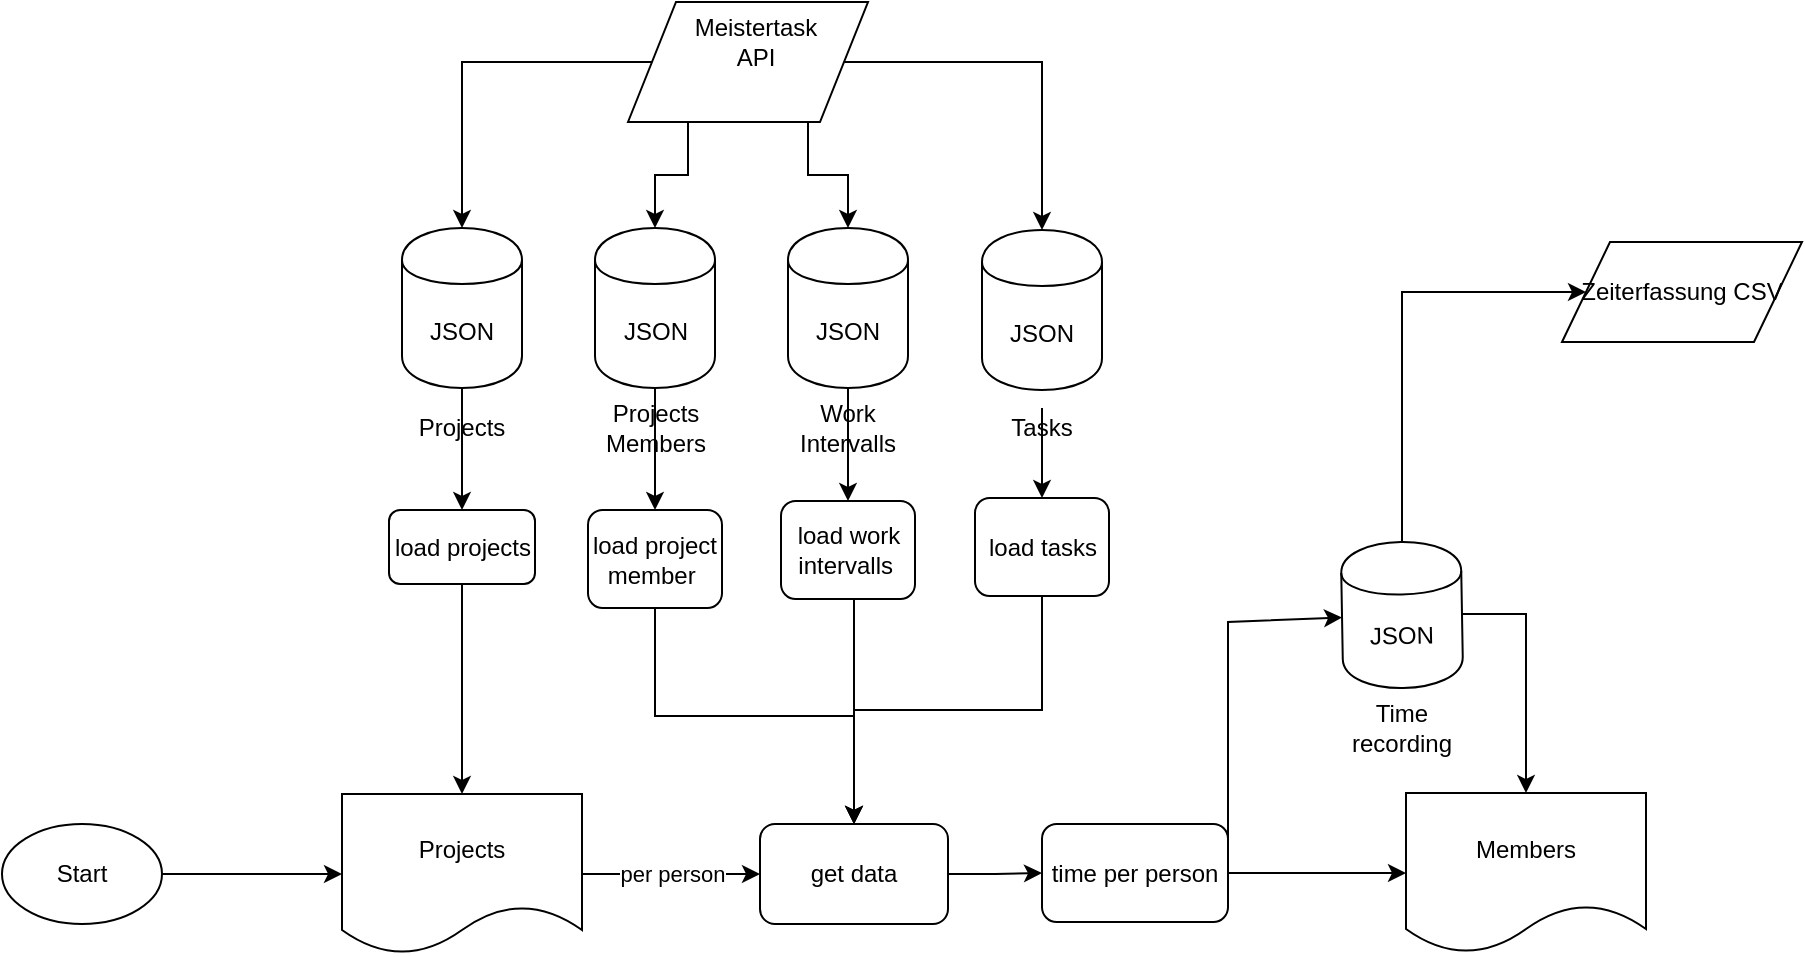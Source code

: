 <mxfile version="12.0.2" type="device" pages="1"><diagram id="ODoCNY6JzFAglb5dDEz3" name="Page-2"><mxGraphModel dx="992" dy="622" grid="1" gridSize="10" guides="1" tooltips="1" connect="1" arrows="1" fold="1" page="1" pageScale="1" pageWidth="827" pageHeight="1169" math="0" shadow="0"><root><mxCell id="jdHV7S0rVHEFC_XCwy8R-0"/><mxCell id="jdHV7S0rVHEFC_XCwy8R-1" parent="jdHV7S0rVHEFC_XCwy8R-0"/><mxCell id="jdHV7S0rVHEFC_XCwy8R-23" style="edgeStyle=orthogonalEdgeStyle;rounded=0;orthogonalLoop=1;jettySize=auto;html=1;entryX=0.5;entryY=0;entryDx=0;entryDy=0;" edge="1" parent="jdHV7S0rVHEFC_XCwy8R-1" source="jdHV7S0rVHEFC_XCwy8R-24" target="jdHV7S0rVHEFC_XCwy8R-21"><mxGeometry relative="1" as="geometry"/></mxCell><mxCell id="jdHV7S0rVHEFC_XCwy8R-2" value="JSON" style="shape=cylinder;whiteSpace=wrap;html=1;boundedLbl=1;backgroundOutline=1;" vertex="1" parent="jdHV7S0rVHEFC_XCwy8R-1"><mxGeometry x="220" y="123" width="60" height="80" as="geometry"/></mxCell><mxCell id="jdHV7S0rVHEFC_XCwy8R-3" value="Projects" style="text;html=1;strokeColor=none;fillColor=none;align=center;verticalAlign=middle;whiteSpace=wrap;rounded=0;" vertex="1" parent="jdHV7S0rVHEFC_XCwy8R-1"><mxGeometry x="230" y="213" width="40" height="20" as="geometry"/></mxCell><mxCell id="jdHV7S0rVHEFC_XCwy8R-30" style="edgeStyle=orthogonalEdgeStyle;rounded=0;orthogonalLoop=1;jettySize=auto;html=1;exitX=0.5;exitY=1;exitDx=0;exitDy=0;entryX=0.5;entryY=0;entryDx=0;entryDy=0;" edge="1" parent="jdHV7S0rVHEFC_XCwy8R-1" source="jdHV7S0rVHEFC_XCwy8R-4" target="jdHV7S0rVHEFC_XCwy8R-29"><mxGeometry relative="1" as="geometry"/></mxCell><mxCell id="jdHV7S0rVHEFC_XCwy8R-4" value="JSON" style="shape=cylinder;whiteSpace=wrap;html=1;boundedLbl=1;backgroundOutline=1;" vertex="1" parent="jdHV7S0rVHEFC_XCwy8R-1"><mxGeometry x="316.5" y="123" width="60" height="80" as="geometry"/></mxCell><mxCell id="jdHV7S0rVHEFC_XCwy8R-5" value="Projects Members&lt;br&gt;" style="text;html=1;strokeColor=none;fillColor=none;align=center;verticalAlign=middle;whiteSpace=wrap;rounded=0;" vertex="1" parent="jdHV7S0rVHEFC_XCwy8R-1"><mxGeometry x="326.5" y="213" width="40" height="20" as="geometry"/></mxCell><mxCell id="jdHV7S0rVHEFC_XCwy8R-34" style="edgeStyle=orthogonalEdgeStyle;rounded=0;orthogonalLoop=1;jettySize=auto;html=1;exitX=0.5;exitY=1;exitDx=0;exitDy=0;" edge="1" parent="jdHV7S0rVHEFC_XCwy8R-1" source="jdHV7S0rVHEFC_XCwy8R-6" target="jdHV7S0rVHEFC_XCwy8R-33"><mxGeometry relative="1" as="geometry"/></mxCell><mxCell id="jdHV7S0rVHEFC_XCwy8R-6" value="JSON" style="shape=cylinder;whiteSpace=wrap;html=1;boundedLbl=1;backgroundOutline=1;" vertex="1" parent="jdHV7S0rVHEFC_XCwy8R-1"><mxGeometry x="413" y="123" width="60" height="80" as="geometry"/></mxCell><mxCell id="jdHV7S0rVHEFC_XCwy8R-7" value="Work Intervalls" style="text;html=1;strokeColor=none;fillColor=none;align=center;verticalAlign=middle;whiteSpace=wrap;rounded=0;" vertex="1" parent="jdHV7S0rVHEFC_XCwy8R-1"><mxGeometry x="423" y="213" width="40" height="20" as="geometry"/></mxCell><mxCell id="jdHV7S0rVHEFC_XCwy8R-8" value="JSON" style="shape=cylinder;whiteSpace=wrap;html=1;boundedLbl=1;backgroundOutline=1;" vertex="1" parent="jdHV7S0rVHEFC_XCwy8R-1"><mxGeometry x="510" y="124" width="60" height="80" as="geometry"/></mxCell><mxCell id="jdHV7S0rVHEFC_XCwy8R-38" style="edgeStyle=orthogonalEdgeStyle;rounded=0;orthogonalLoop=1;jettySize=auto;html=1;exitX=0.5;exitY=0;exitDx=0;exitDy=0;" edge="1" parent="jdHV7S0rVHEFC_XCwy8R-1" source="jdHV7S0rVHEFC_XCwy8R-9" target="jdHV7S0rVHEFC_XCwy8R-37"><mxGeometry relative="1" as="geometry"><Array as="points"><mxPoint x="540" y="230"/><mxPoint x="540" y="230"/></Array></mxGeometry></mxCell><mxCell id="jdHV7S0rVHEFC_XCwy8R-9" value="Tasks" style="text;html=1;strokeColor=none;fillColor=none;align=center;verticalAlign=middle;whiteSpace=wrap;rounded=0;" vertex="1" parent="jdHV7S0rVHEFC_XCwy8R-1"><mxGeometry x="520" y="213" width="40" height="20" as="geometry"/></mxCell><mxCell id="jdHV7S0rVHEFC_XCwy8R-16" style="edgeStyle=orthogonalEdgeStyle;rounded=0;orthogonalLoop=1;jettySize=auto;html=1;entryX=0.5;entryY=0;entryDx=0;entryDy=0;" edge="1" parent="jdHV7S0rVHEFC_XCwy8R-1" source="jdHV7S0rVHEFC_XCwy8R-11" target="jdHV7S0rVHEFC_XCwy8R-8"><mxGeometry relative="1" as="geometry"/></mxCell><mxCell id="jdHV7S0rVHEFC_XCwy8R-17" style="edgeStyle=orthogonalEdgeStyle;rounded=0;orthogonalLoop=1;jettySize=auto;html=1;" edge="1" parent="jdHV7S0rVHEFC_XCwy8R-1" source="jdHV7S0rVHEFC_XCwy8R-11" target="jdHV7S0rVHEFC_XCwy8R-2"><mxGeometry relative="1" as="geometry"/></mxCell><mxCell id="jdHV7S0rVHEFC_XCwy8R-18" style="edgeStyle=orthogonalEdgeStyle;rounded=0;orthogonalLoop=1;jettySize=auto;html=1;exitX=0.25;exitY=1;exitDx=0;exitDy=0;" edge="1" parent="jdHV7S0rVHEFC_XCwy8R-1" source="jdHV7S0rVHEFC_XCwy8R-11" target="jdHV7S0rVHEFC_XCwy8R-4"><mxGeometry relative="1" as="geometry"/></mxCell><mxCell id="jdHV7S0rVHEFC_XCwy8R-19" style="edgeStyle=orthogonalEdgeStyle;rounded=0;orthogonalLoop=1;jettySize=auto;html=1;exitX=0.75;exitY=1;exitDx=0;exitDy=0;entryX=0.5;entryY=0;entryDx=0;entryDy=0;" edge="1" parent="jdHV7S0rVHEFC_XCwy8R-1" source="jdHV7S0rVHEFC_XCwy8R-11" target="jdHV7S0rVHEFC_XCwy8R-6"><mxGeometry relative="1" as="geometry"/></mxCell><mxCell id="jdHV7S0rVHEFC_XCwy8R-11" value="" style="shape=parallelogram;perimeter=parallelogramPerimeter;whiteSpace=wrap;html=1;" vertex="1" parent="jdHV7S0rVHEFC_XCwy8R-1"><mxGeometry x="333" y="10" width="120" height="60" as="geometry"/></mxCell><mxCell id="jdHV7S0rVHEFC_XCwy8R-12" value="Meistertask API" style="text;html=1;strokeColor=none;fillColor=none;align=center;verticalAlign=middle;whiteSpace=wrap;rounded=0;" vertex="1" parent="jdHV7S0rVHEFC_XCwy8R-1"><mxGeometry x="376.5" y="20" width="40" height="20" as="geometry"/></mxCell><mxCell id="jdHV7S0rVHEFC_XCwy8R-27" style="edgeStyle=orthogonalEdgeStyle;rounded=0;orthogonalLoop=1;jettySize=auto;html=1;exitX=1;exitY=0.5;exitDx=0;exitDy=0;entryX=0;entryY=0.5;entryDx=0;entryDy=0;" edge="1" parent="jdHV7S0rVHEFC_XCwy8R-1" source="jdHV7S0rVHEFC_XCwy8R-20" target="jdHV7S0rVHEFC_XCwy8R-21"><mxGeometry relative="1" as="geometry"/></mxCell><mxCell id="jdHV7S0rVHEFC_XCwy8R-20" value="Start" style="ellipse;whiteSpace=wrap;html=1;" vertex="1" parent="jdHV7S0rVHEFC_XCwy8R-1"><mxGeometry x="20" y="421" width="80" height="50" as="geometry"/></mxCell><mxCell id="jdHV7S0rVHEFC_XCwy8R-28" value="per person" style="edgeStyle=orthogonalEdgeStyle;rounded=0;orthogonalLoop=1;jettySize=auto;html=1;exitX=1;exitY=0.5;exitDx=0;exitDy=0;entryX=0;entryY=0.5;entryDx=0;entryDy=0;" edge="1" parent="jdHV7S0rVHEFC_XCwy8R-1" source="jdHV7S0rVHEFC_XCwy8R-21" target="jdHV7S0rVHEFC_XCwy8R-32"><mxGeometry relative="1" as="geometry"/></mxCell><mxCell id="jdHV7S0rVHEFC_XCwy8R-21" value="Projects" style="shape=document;whiteSpace=wrap;html=1;boundedLbl=1;" vertex="1" parent="jdHV7S0rVHEFC_XCwy8R-1"><mxGeometry x="190" y="406" width="120" height="80" as="geometry"/></mxCell><mxCell id="jdHV7S0rVHEFC_XCwy8R-22" value="Members" style="shape=document;whiteSpace=wrap;html=1;boundedLbl=1;" vertex="1" parent="jdHV7S0rVHEFC_XCwy8R-1"><mxGeometry x="722" y="405.5" width="120" height="80" as="geometry"/></mxCell><mxCell id="jdHV7S0rVHEFC_XCwy8R-24" value="load projects" style="rounded=1;whiteSpace=wrap;html=1;" vertex="1" parent="jdHV7S0rVHEFC_XCwy8R-1"><mxGeometry x="213.5" y="264" width="73" height="37" as="geometry"/></mxCell><mxCell id="jdHV7S0rVHEFC_XCwy8R-25" style="edgeStyle=orthogonalEdgeStyle;rounded=0;orthogonalLoop=1;jettySize=auto;html=1;exitX=0.5;exitY=1;exitDx=0;exitDy=0;entryX=0.5;entryY=0;entryDx=0;entryDy=0;" edge="1" parent="jdHV7S0rVHEFC_XCwy8R-1" source="jdHV7S0rVHEFC_XCwy8R-2" target="jdHV7S0rVHEFC_XCwy8R-24"><mxGeometry relative="1" as="geometry"><mxPoint x="250" y="203" as="sourcePoint"/><mxPoint x="257" y="310" as="targetPoint"/></mxGeometry></mxCell><mxCell id="jdHV7S0rVHEFC_XCwy8R-36" style="edgeStyle=orthogonalEdgeStyle;rounded=0;orthogonalLoop=1;jettySize=auto;html=1;exitX=0.5;exitY=1;exitDx=0;exitDy=0;" edge="1" parent="jdHV7S0rVHEFC_XCwy8R-1" source="jdHV7S0rVHEFC_XCwy8R-29" target="jdHV7S0rVHEFC_XCwy8R-32"><mxGeometry relative="1" as="geometry"/></mxCell><mxCell id="jdHV7S0rVHEFC_XCwy8R-29" value="load project member&amp;nbsp;" style="rounded=1;whiteSpace=wrap;html=1;" vertex="1" parent="jdHV7S0rVHEFC_XCwy8R-1"><mxGeometry x="313" y="264" width="67" height="49" as="geometry"/></mxCell><mxCell id="jdHV7S0rVHEFC_XCwy8R-41" style="edgeStyle=orthogonalEdgeStyle;rounded=0;orthogonalLoop=1;jettySize=auto;html=1;exitX=1;exitY=0.5;exitDx=0;exitDy=0;entryX=0;entryY=0.5;entryDx=0;entryDy=0;" edge="1" parent="jdHV7S0rVHEFC_XCwy8R-1" source="jdHV7S0rVHEFC_XCwy8R-32" target="jdHV7S0rVHEFC_XCwy8R-40"><mxGeometry relative="1" as="geometry"/></mxCell><mxCell id="jdHV7S0rVHEFC_XCwy8R-32" value="get data" style="rounded=1;whiteSpace=wrap;html=1;" vertex="1" parent="jdHV7S0rVHEFC_XCwy8R-1"><mxGeometry x="399" y="421" width="94" height="50" as="geometry"/></mxCell><mxCell id="jdHV7S0rVHEFC_XCwy8R-35" style="edgeStyle=orthogonalEdgeStyle;rounded=0;orthogonalLoop=1;jettySize=auto;html=1;exitX=0.5;exitY=1;exitDx=0;exitDy=0;entryX=0.5;entryY=0;entryDx=0;entryDy=0;" edge="1" parent="jdHV7S0rVHEFC_XCwy8R-1" source="jdHV7S0rVHEFC_XCwy8R-33" target="jdHV7S0rVHEFC_XCwy8R-32"><mxGeometry relative="1" as="geometry"><Array as="points"><mxPoint x="446" y="309"/></Array></mxGeometry></mxCell><mxCell id="jdHV7S0rVHEFC_XCwy8R-33" value="load work intervalls&amp;nbsp;" style="rounded=1;whiteSpace=wrap;html=1;" vertex="1" parent="jdHV7S0rVHEFC_XCwy8R-1"><mxGeometry x="409.5" y="259.5" width="67" height="49" as="geometry"/></mxCell><mxCell id="jdHV7S0rVHEFC_XCwy8R-39" style="edgeStyle=orthogonalEdgeStyle;rounded=0;orthogonalLoop=1;jettySize=auto;html=1;exitX=0.5;exitY=1;exitDx=0;exitDy=0;entryX=0.5;entryY=0;entryDx=0;entryDy=0;" edge="1" parent="jdHV7S0rVHEFC_XCwy8R-1" source="jdHV7S0rVHEFC_XCwy8R-37" target="jdHV7S0rVHEFC_XCwy8R-32"><mxGeometry relative="1" as="geometry"><Array as="points"><mxPoint x="540" y="364"/><mxPoint x="446" y="364"/></Array></mxGeometry></mxCell><mxCell id="jdHV7S0rVHEFC_XCwy8R-37" value="load tasks" style="rounded=1;whiteSpace=wrap;html=1;" vertex="1" parent="jdHV7S0rVHEFC_XCwy8R-1"><mxGeometry x="506.5" y="258" width="67" height="49" as="geometry"/></mxCell><mxCell id="jdHV7S0rVHEFC_XCwy8R-42" style="edgeStyle=orthogonalEdgeStyle;rounded=0;orthogonalLoop=1;jettySize=auto;html=1;exitX=1;exitY=0.5;exitDx=0;exitDy=0;entryX=0;entryY=0.5;entryDx=0;entryDy=0;" edge="1" parent="jdHV7S0rVHEFC_XCwy8R-1" source="jdHV7S0rVHEFC_XCwy8R-40" target="jdHV7S0rVHEFC_XCwy8R-22"><mxGeometry relative="1" as="geometry"/></mxCell><mxCell id="jdHV7S0rVHEFC_XCwy8R-45" style="edgeStyle=orthogonalEdgeStyle;rounded=0;orthogonalLoop=1;jettySize=auto;html=1;exitX=1;exitY=0.5;exitDx=0;exitDy=0;" edge="1" parent="jdHV7S0rVHEFC_XCwy8R-1" source="jdHV7S0rVHEFC_XCwy8R-40" target="jdHV7S0rVHEFC_XCwy8R-43"><mxGeometry relative="1" as="geometry"><Array as="points"><mxPoint x="633" y="320"/><mxPoint x="690" y="320"/></Array></mxGeometry></mxCell><mxCell id="jdHV7S0rVHEFC_XCwy8R-40" value="time per person" style="rounded=1;whiteSpace=wrap;html=1;" vertex="1" parent="jdHV7S0rVHEFC_XCwy8R-1"><mxGeometry x="540" y="421" width="93" height="49" as="geometry"/></mxCell><mxCell id="jdHV7S0rVHEFC_XCwy8R-46" style="edgeStyle=orthogonalEdgeStyle;rounded=0;orthogonalLoop=1;jettySize=auto;html=1;exitX=1;exitY=0.5;exitDx=0;exitDy=0;entryX=0.5;entryY=0;entryDx=0;entryDy=0;" edge="1" parent="jdHV7S0rVHEFC_XCwy8R-1" source="jdHV7S0rVHEFC_XCwy8R-43" target="jdHV7S0rVHEFC_XCwy8R-22"><mxGeometry relative="1" as="geometry"/></mxCell><mxCell id="jdHV7S0rVHEFC_XCwy8R-60" style="edgeStyle=orthogonalEdgeStyle;rounded=0;orthogonalLoop=1;jettySize=auto;html=1;entryX=0;entryY=0.5;entryDx=0;entryDy=0;" edge="1" parent="jdHV7S0rVHEFC_XCwy8R-1" source="jdHV7S0rVHEFC_XCwy8R-43" target="jdHV7S0rVHEFC_XCwy8R-59"><mxGeometry relative="1" as="geometry"><Array as="points"><mxPoint x="720" y="155"/></Array></mxGeometry></mxCell><mxCell id="jdHV7S0rVHEFC_XCwy8R-43" value="JSON" style="shape=cylinder;whiteSpace=wrap;html=1;boundedLbl=1;backgroundOutline=1;rotation=-1;" vertex="1" parent="jdHV7S0rVHEFC_XCwy8R-1"><mxGeometry x="690" y="280" width="60" height="73" as="geometry"/></mxCell><mxCell id="jdHV7S0rVHEFC_XCwy8R-44" value="Time recording" style="text;html=1;strokeColor=none;fillColor=none;align=center;verticalAlign=middle;whiteSpace=wrap;rounded=0;" vertex="1" parent="jdHV7S0rVHEFC_XCwy8R-1"><mxGeometry x="700" y="363" width="40" height="20" as="geometry"/></mxCell><mxCell id="jdHV7S0rVHEFC_XCwy8R-59" value="Zeiterfassung CSV" style="shape=parallelogram;perimeter=parallelogramPerimeter;whiteSpace=wrap;html=1;" vertex="1" parent="jdHV7S0rVHEFC_XCwy8R-1"><mxGeometry x="800" y="130" width="120" height="50" as="geometry"/></mxCell></root></mxGraphModel></diagram></mxfile>